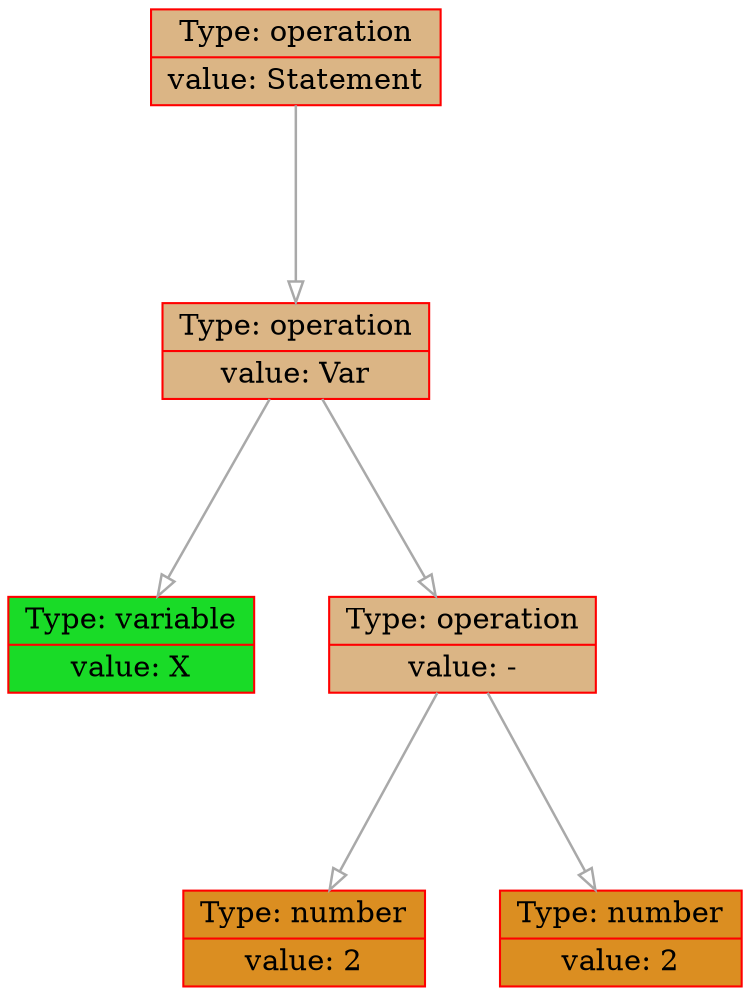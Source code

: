 
    digraph g {
        dpi      = 200;
        fontname = "Comic Sans MS";
        fontsize = 20;
        rankdir   =  TB;
        edge [color = darkgrey, arrowhead = onormal, arrowsize = 1, penwidth = 1.2]
        graph[fillcolor = lightgreen, ranksep = 1.3, nodesep = 0.5,
        style = "rounded, filled",color = green, penwidth = 2]

    Node00000208bbaa1890[shape=record, width=0.2, style="filled", color="red", fillcolor="#DBB585",label=" {Type: operation | value: Statement}"] 
 
Node00000208bbaa1860[shape=record, width=0.2, style="filled", color="red", fillcolor="#DBB585",label=" {Type: operation | value: Var}"] 
 
Node00000208bbaa17a0[shape=record, width=0.2, style="filled", color="red", fillcolor="#19DB27",label=" {Type: variable | value: X}"] 
 
Node00000208bbaa1830[shape=record, width=0.2, style="filled", color="red", fillcolor="#DBB585",label=" {Type: operation | value: -}"] 
 
Node00000208bbaa17d0[shape=record, width=0.2, style="filled", color="red", fillcolor="#DB8E21",label=" {Type: number | value: 2}"] 
 
Node00000208bbaa1800[shape=record, width=0.2, style="filled", color="red", fillcolor="#DB8E21",label=" {Type: number | value: 2}"] 
 
Node00000208bbaa1890->Node00000208bbaa1860
Node00000208bbaa1860->Node00000208bbaa17a0
Node00000208bbaa1860->Node00000208bbaa1830
Node00000208bbaa1830->Node00000208bbaa17d0
Node00000208bbaa1830->Node00000208bbaa1800
}
